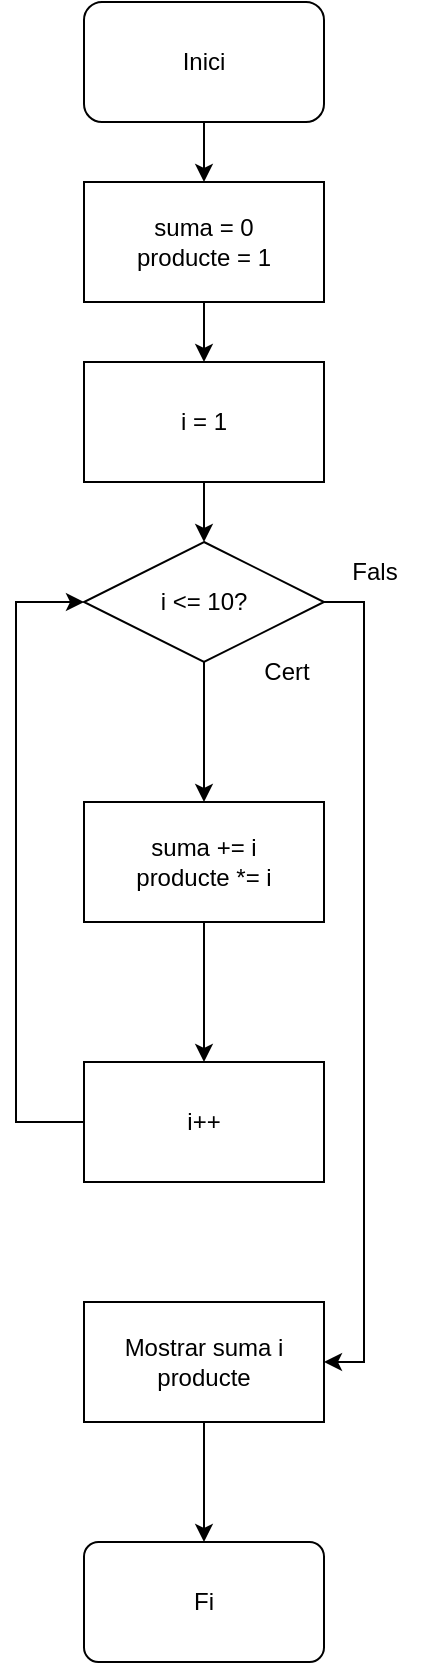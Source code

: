 <mxfile version="20.3.0" type="device"><diagram id="ehvCzWHMK5ZXKAAsmYax" name="Page-1"><mxGraphModel dx="782" dy="518" grid="1" gridSize="10" guides="1" tooltips="1" connect="1" arrows="1" fold="1" page="1" pageScale="1" pageWidth="827" pageHeight="1169" math="0" shadow="0"><root><mxCell id="0"/><mxCell id="1" parent="0"/><mxCell id="PuzisDfNevOmoQThySBL-5" style="edgeStyle=orthogonalEdgeStyle;rounded=0;orthogonalLoop=1;jettySize=auto;html=1;entryX=0.5;entryY=0;entryDx=0;entryDy=0;" parent="1" source="ctj1WZmTq4Gt_A9nmky2-1" target="XwtGSHlgtmPsuABcbUZl-21" edge="1"><mxGeometry relative="1" as="geometry"><mxPoint x="414" y="90" as="targetPoint"/></mxGeometry></mxCell><mxCell id="ctj1WZmTq4Gt_A9nmky2-1" value="&lt;div&gt;Inici&lt;/div&gt;" style="rounded=1;whiteSpace=wrap;html=1;" parent="1" vertex="1"><mxGeometry x="354" width="120" height="60" as="geometry"/></mxCell><mxCell id="XwtGSHlgtmPsuABcbUZl-11" value="Fi" style="whiteSpace=wrap;html=1;rounded=1;arcSize=12;" parent="1" vertex="1"><mxGeometry x="354" y="770" width="120" height="60" as="geometry"/></mxCell><mxCell id="XwtGSHlgtmPsuABcbUZl-12" value="Cert" style="text;html=1;align=center;verticalAlign=middle;resizable=0;points=[];autosize=1;strokeColor=none;fillColor=none;" parent="1" vertex="1"><mxGeometry x="430" y="320" width="50" height="30" as="geometry"/></mxCell><mxCell id="XwtGSHlgtmPsuABcbUZl-13" value="Fals" style="text;html=1;align=center;verticalAlign=middle;resizable=0;points=[];autosize=1;strokeColor=none;fillColor=none;" parent="1" vertex="1"><mxGeometry x="474" y="270" width="50" height="30" as="geometry"/></mxCell><mxCell id="QXPuBgy-9R0miDsicjOq-2" style="edgeStyle=orthogonalEdgeStyle;rounded=0;orthogonalLoop=1;jettySize=auto;html=1;exitX=0.5;exitY=1;exitDx=0;exitDy=0;entryX=0.5;entryY=0;entryDx=0;entryDy=0;" parent="1" source="XwtGSHlgtmPsuABcbUZl-16" target="t414S5-c3Pf1_eTEs41K-1" edge="1"><mxGeometry relative="1" as="geometry"><mxPoint x="414" y="360" as="targetPoint"/></mxGeometry></mxCell><mxCell id="t414S5-c3Pf1_eTEs41K-4" style="edgeStyle=orthogonalEdgeStyle;rounded=0;orthogonalLoop=1;jettySize=auto;html=1;exitX=1;exitY=0.5;exitDx=0;exitDy=0;entryX=1;entryY=0.5;entryDx=0;entryDy=0;" edge="1" parent="1" source="XwtGSHlgtmPsuABcbUZl-16" target="OOoGINdTcY5NQ04fPJEE-4"><mxGeometry relative="1" as="geometry"/></mxCell><mxCell id="XwtGSHlgtmPsuABcbUZl-16" value="i &amp;lt;= 10?" style="rhombus;whiteSpace=wrap;html=1;" parent="1" vertex="1"><mxGeometry x="354" y="270" width="120" height="60" as="geometry"/></mxCell><mxCell id="XwtGSHlgtmPsuABcbUZl-19" style="edgeStyle=orthogonalEdgeStyle;rounded=0;orthogonalLoop=1;jettySize=auto;html=1;entryX=0;entryY=0.5;entryDx=0;entryDy=0;exitX=0;exitY=0.5;exitDx=0;exitDy=0;" parent="1" source="XwtGSHlgtmPsuABcbUZl-20" target="XwtGSHlgtmPsuABcbUZl-16" edge="1"><mxGeometry relative="1" as="geometry"><Array as="points"><mxPoint x="320" y="560"/><mxPoint x="320" y="300"/></Array></mxGeometry></mxCell><mxCell id="XwtGSHlgtmPsuABcbUZl-20" value="i++" style="rounded=0;whiteSpace=wrap;html=1;" parent="1" vertex="1"><mxGeometry x="354" y="530" width="120" height="60" as="geometry"/></mxCell><mxCell id="qNZ80tEiP87RYZTDUo0D-3" style="edgeStyle=orthogonalEdgeStyle;rounded=0;orthogonalLoop=1;jettySize=auto;html=1;exitX=0.5;exitY=1;exitDx=0;exitDy=0;" parent="1" source="XwtGSHlgtmPsuABcbUZl-21" target="qNZ80tEiP87RYZTDUo0D-1" edge="1"><mxGeometry relative="1" as="geometry"/></mxCell><mxCell id="XwtGSHlgtmPsuABcbUZl-21" value="suma = 0&lt;br&gt;producte = 1" style="rounded=0;whiteSpace=wrap;html=1;" parent="1" vertex="1"><mxGeometry x="354" y="90" width="120" height="60" as="geometry"/></mxCell><mxCell id="qNZ80tEiP87RYZTDUo0D-4" style="edgeStyle=orthogonalEdgeStyle;rounded=0;orthogonalLoop=1;jettySize=auto;html=1;exitX=0.5;exitY=1;exitDx=0;exitDy=0;entryX=0.5;entryY=0;entryDx=0;entryDy=0;" parent="1" source="qNZ80tEiP87RYZTDUo0D-1" target="XwtGSHlgtmPsuABcbUZl-16" edge="1"><mxGeometry relative="1" as="geometry"/></mxCell><mxCell id="qNZ80tEiP87RYZTDUo0D-1" value="i = 1" style="rounded=0;whiteSpace=wrap;html=1;" parent="1" vertex="1"><mxGeometry x="354" y="180" width="120" height="60" as="geometry"/></mxCell><mxCell id="z_GXrYJwkl0lAW2eEI20-14" style="edgeStyle=orthogonalEdgeStyle;rounded=0;orthogonalLoop=1;jettySize=auto;html=1;entryX=0.5;entryY=0;entryDx=0;entryDy=0;" parent="1" target="z_GXrYJwkl0lAW2eEI20-13" edge="1"><mxGeometry relative="1" as="geometry"><mxPoint x="414" y="500" as="sourcePoint"/></mxGeometry></mxCell><mxCell id="OOoGINdTcY5NQ04fPJEE-6" style="edgeStyle=orthogonalEdgeStyle;rounded=0;orthogonalLoop=1;jettySize=auto;html=1;exitX=0.5;exitY=1;exitDx=0;exitDy=0;entryX=0.5;entryY=0;entryDx=0;entryDy=0;" parent="1" source="OOoGINdTcY5NQ04fPJEE-4" target="XwtGSHlgtmPsuABcbUZl-11" edge="1"><mxGeometry relative="1" as="geometry"/></mxCell><mxCell id="OOoGINdTcY5NQ04fPJEE-4" value="Mostrar suma i producte" style="rounded=0;whiteSpace=wrap;html=1;" parent="1" vertex="1"><mxGeometry x="354" y="650" width="120" height="60" as="geometry"/></mxCell><mxCell id="t414S5-c3Pf1_eTEs41K-3" style="edgeStyle=orthogonalEdgeStyle;rounded=0;orthogonalLoop=1;jettySize=auto;html=1;exitX=0.5;exitY=1;exitDx=0;exitDy=0;entryX=0.5;entryY=0;entryDx=0;entryDy=0;" edge="1" parent="1" source="t414S5-c3Pf1_eTEs41K-1" target="XwtGSHlgtmPsuABcbUZl-20"><mxGeometry relative="1" as="geometry"/></mxCell><mxCell id="t414S5-c3Pf1_eTEs41K-1" value="suma += i&lt;br&gt;producte *= i" style="rounded=0;whiteSpace=wrap;html=1;" vertex="1" parent="1"><mxGeometry x="354" y="400" width="120" height="60" as="geometry"/></mxCell></root></mxGraphModel></diagram></mxfile>